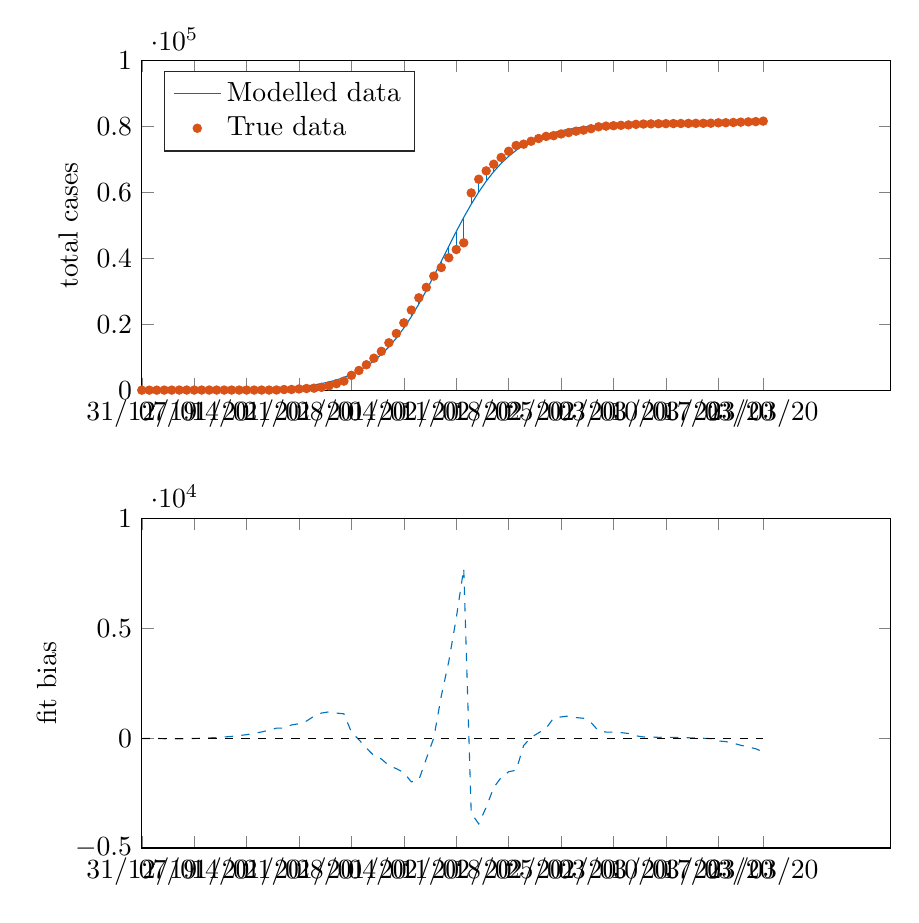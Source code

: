 % This file was created by matlab2tikz.
% Minimal pgfplots version: 1.3
%
\definecolor{mycolor1}{rgb}{0.0,0.447,0.741}%
\definecolor{mycolor2}{rgb}{0.85,0.325,0.098}%
%
\begin{tikzpicture}

\begin{axis}[%
width=9.509cm,
height=4.186cm,
at={(0cm,0cm)},
scale only axis,
xmin=0,
xmax=100,
xtick={0,7,14,21,28,35,42,49,56,63,70,77,83},
xticklabels={{31/12/19},{07/01/20},{14/01/20},{21/01/20},{28/01/20},{04/02/20},{11/02/20},{18/02/20},{25/02/20},{03/03/20},{10/03/20},{17/03/20},{23/03/20}},
ymin=-5000,
ymax=10000,
ylabel={fit bias},
legend style={legend cell align=left,align=left,draw=white!15!black}
]
\addplot [color=mycolor1,dashed,forget plot]
  table[row sep=crcr]{%
0	-18\\
1	-15\\
2	-12\\
3	-25\\
4	-21\\
5	-30\\
6	-23\\
7	-14\\
8	-2\\
9	12\\
10	30\\
11	53\\
12	81\\
13	116\\
14	160\\
15	215\\
16	284\\
17	365\\
18	456\\
19	454\\
20	602\\
21	659\\
22	778\\
23	1003\\
24	1143\\
25	1197\\
26	1143\\
27	1107\\
28	274\\
29	-70\\
30	-451\\
31	-797\\
32	-947\\
33	-1243\\
34	-1387\\
35	-1566\\
36	-1990\\
37	-1905\\
38	-938\\
39	12\\
40	1916\\
41	3488\\
42	5465\\
43	7718\\
44	-3414\\
45	-3900\\
46	-3144\\
47	-2250\\
48	-1787\\
49	-1527\\
50	-1460\\
51	-335\\
52	33\\
53	244\\
54	446\\
55	920\\
56	966\\
57	1010\\
58	938\\
59	904\\
60	713\\
61	330\\
62	278\\
63	273\\
64	253\\
65	214\\
66	107\\
67	56\\
68	50\\
69	38\\
70	43\\
71	35\\
72	27\\
73	18\\
74	10\\
75	-4\\
76	-22\\
77	-127\\
78	-156\\
79	-227\\
80	-324\\
81	-400\\
82	-482\\
83	-630\\
};
\addplot [color=black,dashed,forget plot]
  table[row sep=crcr]{%
0	0\\
83	0\\
};
\end{axis}

\begin{axis}[%
width=9.509cm,
height=4.186cm,
at={(0cm,5.814cm)},
scale only axis,
xmin=0,
xmax=100,
xtick={0,7,14,21,28,35,42,49,56,63,70,77,83},
xticklabels={{31/12/19},{07/01/20},{14/01/20},{21/01/20},{28/01/20},{04/02/20},{11/02/20},{18/02/20},{25/02/20},{03/03/20},{10/03/20},{17/03/20},{23/03/20}},
ymin=0,
ymax=100000,
ylabel={total cases},
legend style={at={(0.03,0.97)},anchor=north west,legend cell align=left,align=left,draw=white!15!black}
]
\addplot [color=mycolor1,solid]
  table[row sep=crcr]{%
0	9\\
1	12\\
2	15\\
3	19\\
4	23\\
5	29\\
6	36\\
7	45\\
8	57\\
9	71\\
10	89\\
11	112\\
12	140\\
13	175\\
14	219\\
15	274\\
16	343\\
17	428\\
18	536\\
19	670\\
20	837\\
21	1045\\
22	1304\\
23	1626\\
24	2025\\
25	2520\\
26	3131\\
27	3882\\
28	4802\\
29	5924\\
30	7283\\
31	8917\\
32	10862\\
33	13156\\
34	15824\\
35	18882\\
36	22330\\
37	26142\\
38	30269\\
39	34637\\
40	39148\\
41	43694\\
42	48161\\
43	52442\\
44	56451\\
45	60121\\
46	63415\\
47	66316\\
48	68831\\
49	70981\\
50	72798\\
51	74317\\
52	75576\\
53	76613\\
54	77462\\
55	78154\\
56	78715\\
57	79169\\
58	79536\\
59	79831\\
60	80068\\
61	80259\\
62	80412\\
63	80534\\
64	80633\\
65	80711\\
66	80774\\
67	80824\\
68	80864\\
69	80897\\
70	80922\\
71	80943\\
72	80959\\
73	80972\\
74	80983\\
75	80991\\
76	80998\\
77	81003\\
78	81007\\
79	81011\\
80	81013\\
81	81016\\
82	81017\\
83	81019\\
};
\addlegendentry{Modelled data};

\addplot[only marks,mark=*,mark options={},mark size=1.5pt,color=mycolor2] plot table[row sep=crcr,]{%
0	27\\
1	27\\
2	27\\
3	44\\
4	44\\
5	59\\
6	59\\
7	59\\
8	59\\
9	59\\
10	59\\
11	59\\
12	59\\
13	59\\
14	59\\
15	59\\
16	59\\
17	63\\
18	80\\
19	216\\
20	235\\
21	386\\
22	526\\
23	623\\
24	882\\
25	1323\\
26	1988\\
27	2775\\
28	4528\\
29	5994\\
30	7734\\
31	9714\\
32	11809\\
33	14399\\
34	17211\\
35	20448\\
36	24320\\
37	28047\\
38	31207\\
39	34625\\
40	37232\\
41	40206\\
42	42696\\
43	44724\\
44	59865\\
45	64021\\
46	66559\\
47	68566\\
48	70618\\
49	72508\\
50	74258\\
51	74652\\
52	75543\\
53	76369\\
54	77016\\
55	77234\\
56	77749\\
57	78159\\
58	78598\\
59	78927\\
60	79355\\
61	79929\\
62	80134\\
63	80261\\
64	80380\\
65	80497\\
66	80667\\
67	80768\\
68	80814\\
69	80859\\
70	80879\\
71	80908\\
72	80932\\
73	80954\\
74	80973\\
75	80995\\
76	81020\\
77	81130\\
78	81163\\
79	81238\\
80	81337\\
81	81416\\
82	81499\\
83	81649\\
};
\addlegendentry{True data};

\addplot [color=mycolor1,solid,forget plot]
  table[row sep=crcr]{%
0	27\\
0	9\\
};
\addplot [color=mycolor1,solid,forget plot]
  table[row sep=crcr]{%
1	27\\
1	12\\
};
\addplot [color=mycolor1,solid,forget plot]
  table[row sep=crcr]{%
2	27\\
2	15\\
};
\addplot [color=mycolor1,solid,forget plot]
  table[row sep=crcr]{%
3	44\\
3	19\\
};
\addplot [color=mycolor1,solid,forget plot]
  table[row sep=crcr]{%
4	44\\
4	23\\
};
\addplot [color=mycolor1,solid,forget plot]
  table[row sep=crcr]{%
5	59\\
5	29\\
};
\addplot [color=mycolor1,solid,forget plot]
  table[row sep=crcr]{%
6	59\\
6	36\\
};
\addplot [color=mycolor1,solid,forget plot]
  table[row sep=crcr]{%
7	59\\
7	45\\
};
\addplot [color=mycolor1,solid,forget plot]
  table[row sep=crcr]{%
8	59\\
8	57\\
};
\addplot [color=mycolor1,solid,forget plot]
  table[row sep=crcr]{%
9	59\\
9	71\\
};
\addplot [color=mycolor1,solid,forget plot]
  table[row sep=crcr]{%
10	59\\
10	89\\
};
\addplot [color=mycolor1,solid,forget plot]
  table[row sep=crcr]{%
11	59\\
11	112\\
};
\addplot [color=mycolor1,solid,forget plot]
  table[row sep=crcr]{%
12	59\\
12	140\\
};
\addplot [color=mycolor1,solid,forget plot]
  table[row sep=crcr]{%
13	59\\
13	175\\
};
\addplot [color=mycolor1,solid,forget plot]
  table[row sep=crcr]{%
14	59\\
14	219\\
};
\addplot [color=mycolor1,solid,forget plot]
  table[row sep=crcr]{%
15	59\\
15	274\\
};
\addplot [color=mycolor1,solid,forget plot]
  table[row sep=crcr]{%
16	59\\
16	343\\
};
\addplot [color=mycolor1,solid,forget plot]
  table[row sep=crcr]{%
17	63\\
17	428\\
};
\addplot [color=mycolor1,solid,forget plot]
  table[row sep=crcr]{%
18	80\\
18	536\\
};
\addplot [color=mycolor1,solid,forget plot]
  table[row sep=crcr]{%
19	216\\
19	670\\
};
\addplot [color=mycolor1,solid,forget plot]
  table[row sep=crcr]{%
20	235\\
20	837\\
};
\addplot [color=mycolor1,solid,forget plot]
  table[row sep=crcr]{%
21	386\\
21	1045\\
};
\addplot [color=mycolor1,solid,forget plot]
  table[row sep=crcr]{%
22	526\\
22	1304\\
};
\addplot [color=mycolor1,solid,forget plot]
  table[row sep=crcr]{%
23	623\\
23	1626\\
};
\addplot [color=mycolor1,solid,forget plot]
  table[row sep=crcr]{%
24	882\\
24	2025\\
};
\addplot [color=mycolor1,solid,forget plot]
  table[row sep=crcr]{%
25	1323\\
25	2520\\
};
\addplot [color=mycolor1,solid,forget plot]
  table[row sep=crcr]{%
26	1988\\
26	3131\\
};
\addplot [color=mycolor1,solid,forget plot]
  table[row sep=crcr]{%
27	2775\\
27	3882\\
};
\addplot [color=mycolor1,solid,forget plot]
  table[row sep=crcr]{%
28	4528\\
28	4802\\
};
\addplot [color=mycolor1,solid,forget plot]
  table[row sep=crcr]{%
29	5994\\
29	5924\\
};
\addplot [color=mycolor1,solid,forget plot]
  table[row sep=crcr]{%
30	7734\\
30	7283\\
};
\addplot [color=mycolor1,solid,forget plot]
  table[row sep=crcr]{%
31	9714\\
31	8917\\
};
\addplot [color=mycolor1,solid,forget plot]
  table[row sep=crcr]{%
32	11809\\
32	10862\\
};
\addplot [color=mycolor1,solid,forget plot]
  table[row sep=crcr]{%
33	14399\\
33	13156\\
};
\addplot [color=mycolor1,solid,forget plot]
  table[row sep=crcr]{%
34	17211\\
34	15824\\
};
\addplot [color=mycolor1,solid,forget plot]
  table[row sep=crcr]{%
35	20448\\
35	18882\\
};
\addplot [color=mycolor1,solid,forget plot]
  table[row sep=crcr]{%
36	24320\\
36	22330\\
};
\addplot [color=mycolor1,solid,forget plot]
  table[row sep=crcr]{%
37	28047\\
37	26142\\
};
\addplot [color=mycolor1,solid,forget plot]
  table[row sep=crcr]{%
38	31207\\
38	30269\\
};
\addplot [color=mycolor1,solid,forget plot]
  table[row sep=crcr]{%
39	34625\\
39	34637\\
};
\addplot [color=mycolor1,solid,forget plot]
  table[row sep=crcr]{%
40	37232\\
40	39148\\
};
\addplot [color=mycolor1,solid,forget plot]
  table[row sep=crcr]{%
41	40206\\
41	43694\\
};
\addplot [color=mycolor1,solid,forget plot]
  table[row sep=crcr]{%
42	42696\\
42	48161\\
};
\addplot [color=mycolor1,solid,forget plot]
  table[row sep=crcr]{%
43	44724\\
43	52442\\
};
\addplot [color=mycolor1,solid,forget plot]
  table[row sep=crcr]{%
44	59865\\
44	56451\\
};
\addplot [color=mycolor1,solid,forget plot]
  table[row sep=crcr]{%
45	64021\\
45	60121\\
};
\addplot [color=mycolor1,solid,forget plot]
  table[row sep=crcr]{%
46	66559\\
46	63415\\
};
\addplot [color=mycolor1,solid,forget plot]
  table[row sep=crcr]{%
47	68566\\
47	66316\\
};
\addplot [color=mycolor1,solid,forget plot]
  table[row sep=crcr]{%
48	70618\\
48	68831\\
};
\addplot [color=mycolor1,solid,forget plot]
  table[row sep=crcr]{%
49	72508\\
49	70981\\
};
\addplot [color=mycolor1,solid,forget plot]
  table[row sep=crcr]{%
50	74258\\
50	72798\\
};
\addplot [color=mycolor1,solid,forget plot]
  table[row sep=crcr]{%
51	74652\\
51	74317\\
};
\addplot [color=mycolor1,solid,forget plot]
  table[row sep=crcr]{%
52	75543\\
52	75576\\
};
\addplot [color=mycolor1,solid,forget plot]
  table[row sep=crcr]{%
53	76369\\
53	76613\\
};
\addplot [color=mycolor1,solid,forget plot]
  table[row sep=crcr]{%
54	77016\\
54	77462\\
};
\addplot [color=mycolor1,solid,forget plot]
  table[row sep=crcr]{%
55	77234\\
55	78154\\
};
\addplot [color=mycolor1,solid,forget plot]
  table[row sep=crcr]{%
56	77749\\
56	78715\\
};
\addplot [color=mycolor1,solid,forget plot]
  table[row sep=crcr]{%
57	78159\\
57	79169\\
};
\addplot [color=mycolor1,solid,forget plot]
  table[row sep=crcr]{%
58	78598\\
58	79536\\
};
\addplot [color=mycolor1,solid,forget plot]
  table[row sep=crcr]{%
59	78927\\
59	79831\\
};
\addplot [color=mycolor1,solid,forget plot]
  table[row sep=crcr]{%
60	79355\\
60	80068\\
};
\addplot [color=mycolor1,solid,forget plot]
  table[row sep=crcr]{%
61	79929\\
61	80259\\
};
\addplot [color=mycolor1,solid,forget plot]
  table[row sep=crcr]{%
62	80134\\
62	80412\\
};
\addplot [color=mycolor1,solid,forget plot]
  table[row sep=crcr]{%
63	80261\\
63	80534\\
};
\addplot [color=mycolor1,solid,forget plot]
  table[row sep=crcr]{%
64	80380\\
64	80633\\
};
\addplot [color=mycolor1,solid,forget plot]
  table[row sep=crcr]{%
65	80497\\
65	80711\\
};
\addplot [color=mycolor1,solid,forget plot]
  table[row sep=crcr]{%
66	80667\\
66	80774\\
};
\addplot [color=mycolor1,solid,forget plot]
  table[row sep=crcr]{%
67	80768\\
67	80824\\
};
\addplot [color=mycolor1,solid,forget plot]
  table[row sep=crcr]{%
68	80814\\
68	80864\\
};
\addplot [color=mycolor1,solid,forget plot]
  table[row sep=crcr]{%
69	80859\\
69	80897\\
};
\addplot [color=mycolor1,solid,forget plot]
  table[row sep=crcr]{%
70	80879\\
70	80922\\
};
\addplot [color=mycolor1,solid,forget plot]
  table[row sep=crcr]{%
71	80908\\
71	80943\\
};
\addplot [color=mycolor1,solid,forget plot]
  table[row sep=crcr]{%
72	80932\\
72	80959\\
};
\addplot [color=mycolor1,solid,forget plot]
  table[row sep=crcr]{%
73	80954\\
73	80972\\
};
\addplot [color=mycolor1,solid,forget plot]
  table[row sep=crcr]{%
74	80973\\
74	80983\\
};
\addplot [color=mycolor1,solid,forget plot]
  table[row sep=crcr]{%
75	80995\\
75	80991\\
};
\addplot [color=mycolor1,solid,forget plot]
  table[row sep=crcr]{%
76	81020\\
76	80998\\
};
\addplot [color=mycolor1,solid,forget plot]
  table[row sep=crcr]{%
77	81130\\
77	81003\\
};
\addplot [color=mycolor1,solid,forget plot]
  table[row sep=crcr]{%
78	81163\\
78	81007\\
};
\addplot [color=mycolor1,solid,forget plot]
  table[row sep=crcr]{%
79	81238\\
79	81011\\
};
\addplot [color=mycolor1,solid,forget plot]
  table[row sep=crcr]{%
80	81337\\
80	81013\\
};
\addplot [color=mycolor1,solid,forget plot]
  table[row sep=crcr]{%
81	81416\\
81	81016\\
};
\addplot [color=mycolor1,solid,forget plot]
  table[row sep=crcr]{%
82	81499\\
82	81017\\
};
\addplot [color=mycolor1,solid,forget plot]
  table[row sep=crcr]{%
83	81649\\
83	81019\\
};
\end{axis}
\end{tikzpicture}%